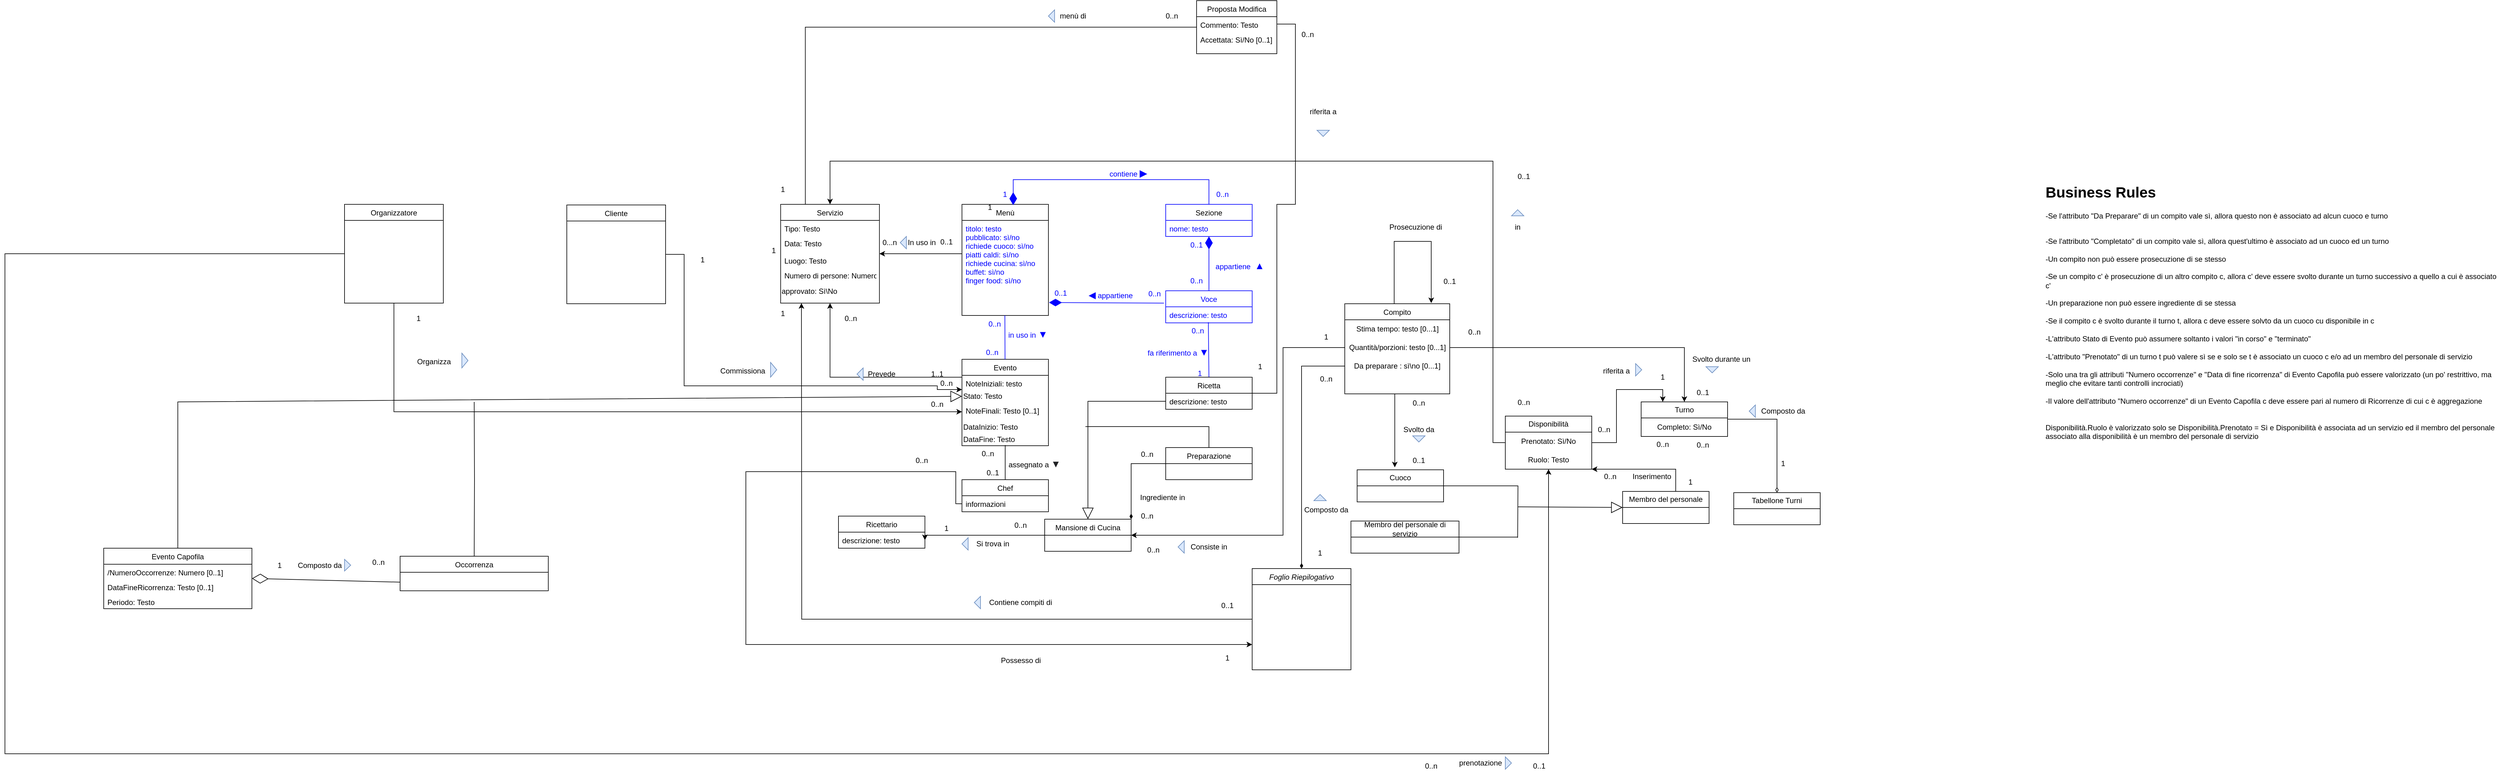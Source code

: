 <mxfile version="21.5.2" type="device">
  <diagram id="CNQqmsxfFxIgaWTBAwi9" name="Page-1">
    <mxGraphModel dx="2608" dy="1716" grid="1" gridSize="10" guides="1" tooltips="1" connect="1" arrows="1" fold="1" page="1" pageScale="1" pageWidth="827" pageHeight="1169" math="0" shadow="0">
      <root>
        <mxCell id="0" />
        <mxCell id="1" parent="0" />
        <mxCell id="Zatl_ybfSAwXHSOVHGpd-10" value="" style="endArrow=none;html=1;rounded=0;align=center;verticalAlign=top;endFill=0;labelBackgroundColor=none;entryX=0.5;entryY=0;entryDx=0;entryDy=0;exitX=0.493;exitY=0.962;exitDx=0;exitDy=0;exitPerimeter=0;fontColor=#0000FF;strokeColor=#0000FF;" parent="1" source="78LwuEahcBiL7WYBxUG0-4" target="78LwuEahcBiL7WYBxUG0-5" edge="1">
          <mxGeometry relative="1" as="geometry">
            <mxPoint x="340" y="290" as="sourcePoint" />
            <mxPoint x="540.0" y="290" as="targetPoint" />
          </mxGeometry>
        </mxCell>
        <mxCell id="Zatl_ybfSAwXHSOVHGpd-11" value="0..n" style="resizable=0;html=1;align=left;verticalAlign=top;labelBackgroundColor=none;fontColor=#0000FF;strokeColor=#0000FF;" parent="Zatl_ybfSAwXHSOVHGpd-10" connectable="0" vertex="1">
          <mxGeometry x="-1" relative="1" as="geometry">
            <mxPoint x="-29" as="offset" />
          </mxGeometry>
        </mxCell>
        <mxCell id="Zatl_ybfSAwXHSOVHGpd-12" value="fa riferimento a&amp;nbsp;&lt;span style=&quot;font-family: arial, sans-serif; font-size: 16px; text-align: left;&quot;&gt;▼&lt;/span&gt;" style="resizable=0;html=1;align=right;verticalAlign=bottom;labelBackgroundColor=none;fontColor=#0000FF;" parent="Zatl_ybfSAwXHSOVHGpd-10" connectable="0" vertex="1">
          <mxGeometry x="1" relative="1" as="geometry">
            <mxPoint y="-30" as="offset" />
          </mxGeometry>
        </mxCell>
        <mxCell id="Zatl_ybfSAwXHSOVHGpd-13" value="0..1" style="resizable=0;html=1;align=right;verticalAlign=top;labelBackgroundColor=none;" parent="Zatl_ybfSAwXHSOVHGpd-10" connectable="0" vertex="1">
          <mxGeometry x="1" relative="1" as="geometry" />
        </mxCell>
        <mxCell id="78LwuEahcBiL7WYBxUG0-1" value="Sezione" style="swimlane;fontStyle=0;childLayout=stackLayout;horizontal=1;startSize=26;horizontalStack=0;resizeParent=1;resizeParentMax=0;resizeLast=0;collapsible=1;marginBottom=0;labelBackgroundColor=none;fontColor=default;strokeColor=#0000FF;" parent="1" vertex="1">
          <mxGeometry x="470" y="80" width="140" height="52" as="geometry" />
        </mxCell>
        <mxCell id="78LwuEahcBiL7WYBxUG0-2" value="nome: testo" style="text;strokeColor=#0000FF;fillColor=none;align=left;verticalAlign=top;spacingLeft=4;spacingRight=4;overflow=hidden;rotatable=0;points=[[0,0.5],[1,0.5]];portConstraint=eastwest;labelBackgroundColor=none;fontColor=#0000FF;" parent="78LwuEahcBiL7WYBxUG0-1" vertex="1">
          <mxGeometry y="26" width="140" height="26" as="geometry" />
        </mxCell>
        <mxCell id="78LwuEahcBiL7WYBxUG0-3" value="Voce" style="swimlane;fontStyle=0;childLayout=stackLayout;horizontal=1;startSize=26;horizontalStack=0;resizeParent=1;resizeParentMax=0;resizeLast=0;collapsible=1;marginBottom=0;labelBackgroundColor=none;fontColor=#0000FF;strokeColor=#0000FF;" parent="1" vertex="1">
          <mxGeometry x="470" y="220" width="140" height="52" as="geometry" />
        </mxCell>
        <mxCell id="78LwuEahcBiL7WYBxUG0-4" value="descrizione: testo" style="text;strokeColor=#0000FF;fillColor=none;align=left;verticalAlign=top;spacingLeft=4;spacingRight=4;overflow=hidden;rotatable=0;points=[[0,0.5],[1,0.5]];portConstraint=eastwest;labelBackgroundColor=none;fontColor=#0000FF;" parent="78LwuEahcBiL7WYBxUG0-3" vertex="1">
          <mxGeometry y="26" width="140" height="26" as="geometry" />
        </mxCell>
        <mxCell id="78LwuEahcBiL7WYBxUG0-5" value="Ricetta" style="swimlane;fontStyle=0;childLayout=stackLayout;horizontal=1;startSize=26;horizontalStack=0;resizeParent=1;resizeParentMax=0;resizeLast=0;collapsible=1;marginBottom=0;labelBackgroundColor=none;" parent="1" vertex="1">
          <mxGeometry x="470" y="360" width="140" height="52" as="geometry" />
        </mxCell>
        <mxCell id="78LwuEahcBiL7WYBxUG0-6" value="descrizione: testo" style="text;strokeColor=none;fillColor=none;align=left;verticalAlign=top;spacingLeft=4;spacingRight=4;overflow=hidden;rotatable=0;points=[[0,0.5],[1,0.5]];portConstraint=eastwest;labelBackgroundColor=none;fontColor=#000000;" parent="78LwuEahcBiL7WYBxUG0-5" vertex="1">
          <mxGeometry y="26" width="140" height="26" as="geometry" />
        </mxCell>
        <mxCell id="78LwuEahcBiL7WYBxUG0-7" value="Ricettario" style="swimlane;fontStyle=0;childLayout=stackLayout;horizontal=1;startSize=26;horizontalStack=0;resizeParent=1;resizeParentMax=0;resizeLast=0;collapsible=1;marginBottom=0;labelBackgroundColor=none;" parent="1" vertex="1">
          <mxGeometry x="-60" y="585" width="140" height="52" as="geometry" />
        </mxCell>
        <mxCell id="78LwuEahcBiL7WYBxUG0-8" value="descrizione: testo" style="text;strokeColor=none;fillColor=none;align=left;verticalAlign=top;spacingLeft=4;spacingRight=4;overflow=hidden;rotatable=0;points=[[0,0.5],[1,0.5]];portConstraint=eastwest;labelBackgroundColor=none;fontColor=#000000;" parent="78LwuEahcBiL7WYBxUG0-7" vertex="1">
          <mxGeometry y="26" width="140" height="26" as="geometry" />
        </mxCell>
        <mxCell id="78LwuEahcBiL7WYBxUG0-9" value="Menù" style="swimlane;fontStyle=0;childLayout=stackLayout;horizontal=1;startSize=26;horizontalStack=0;resizeParent=1;resizeParentMax=0;resizeLast=0;collapsible=1;marginBottom=0;labelBackgroundColor=none;strokeColor=default;fillColor=default;fontColor=default;" parent="1" vertex="1">
          <mxGeometry x="140" y="80" width="140" height="180" as="geometry" />
        </mxCell>
        <mxCell id="78LwuEahcBiL7WYBxUG0-10" value="titolo: testo&#xa;pubblicato: sì/no&#xa;richiede cuoco: sì/no&#xa;piatti caldi: sì/no&#xa;richiede cucina: sì/no&#xa;buffet: sì/no&#xa;finger food: sì/no&#xa;" style="text;strokeColor=default;fillColor=none;align=left;verticalAlign=top;spacingLeft=4;spacingRight=4;overflow=hidden;rotatable=0;points=[[0,0.5],[1,0.5]];portConstraint=eastwest;labelBackgroundColor=none;fontColor=#0000FF;" parent="78LwuEahcBiL7WYBxUG0-9" vertex="1">
          <mxGeometry y="26" width="140" height="154" as="geometry" />
        </mxCell>
        <mxCell id="78LwuEahcBiL7WYBxUG0-11" value="Evento" style="swimlane;fontStyle=0;childLayout=stackLayout;horizontal=1;startSize=26;horizontalStack=0;resizeParent=1;resizeParentMax=0;resizeLast=0;collapsible=1;marginBottom=0;labelBackgroundColor=none;fillColor=#FFFFFF;strokeColor=default;" parent="1" vertex="1">
          <mxGeometry x="140" y="331" width="140" height="140" as="geometry" />
        </mxCell>
        <mxCell id="zDaDTRGFYudbighkzYUH-19" value="NoteIniziali: testo" style="text;strokeColor=none;fillColor=none;align=left;verticalAlign=top;spacingLeft=4;spacingRight=4;overflow=hidden;rotatable=0;points=[[0,0.5],[1,0.5]];portConstraint=eastwest;labelBackgroundColor=none;fontColor=#000000;" parent="78LwuEahcBiL7WYBxUG0-11" vertex="1">
          <mxGeometry y="26" width="140" height="24" as="geometry" />
        </mxCell>
        <mxCell id="xD5BY9tJC-6fg_E8GgrS-17" value="Stato: Testo" style="text;html=1;strokeColor=none;fillColor=none;align=left;verticalAlign=middle;whiteSpace=wrap;rounded=0;" parent="78LwuEahcBiL7WYBxUG0-11" vertex="1">
          <mxGeometry y="50" width="140" height="20" as="geometry" />
        </mxCell>
        <mxCell id="-Tsge1zEhWYLcT9jv_F0-25" value="NoteFinali: Testo [0..1]" style="text;strokeColor=none;fillColor=none;align=left;verticalAlign=top;spacingLeft=4;spacingRight=4;overflow=hidden;rotatable=0;points=[[0,0.5],[1,0.5]];portConstraint=eastwest;labelBackgroundColor=none;fontColor=#000000;" parent="78LwuEahcBiL7WYBxUG0-11" vertex="1">
          <mxGeometry y="70" width="140" height="30" as="geometry" />
        </mxCell>
        <mxCell id="RYqYyBbi1srDDAzu_ijg-1" value="DataInizio: Testo" style="text;html=1;strokeColor=none;fillColor=none;align=left;verticalAlign=middle;whiteSpace=wrap;rounded=0;" parent="78LwuEahcBiL7WYBxUG0-11" vertex="1">
          <mxGeometry y="100" width="140" height="20" as="geometry" />
        </mxCell>
        <mxCell id="RYqYyBbi1srDDAzu_ijg-2" value="DataFine: Testo" style="text;html=1;strokeColor=none;fillColor=none;align=left;verticalAlign=middle;whiteSpace=wrap;rounded=0;" parent="78LwuEahcBiL7WYBxUG0-11" vertex="1">
          <mxGeometry y="120" width="140" height="20" as="geometry" />
        </mxCell>
        <mxCell id="78LwuEahcBiL7WYBxUG0-13" value="Chef" style="swimlane;fontStyle=0;childLayout=stackLayout;horizontal=1;startSize=26;horizontalStack=0;resizeParent=1;resizeParentMax=0;resizeLast=0;collapsible=1;marginBottom=0;labelBackgroundColor=none;fillColor=#FFFFFF;strokeColor=default;" parent="1" vertex="1">
          <mxGeometry x="140" y="526" width="140" height="52" as="geometry" />
        </mxCell>
        <mxCell id="78LwuEahcBiL7WYBxUG0-14" value="informazioni" style="text;strokeColor=none;fillColor=none;align=left;verticalAlign=top;spacingLeft=4;spacingRight=4;overflow=hidden;rotatable=0;points=[[0,0.5],[1,0.5]];portConstraint=eastwest;labelBackgroundColor=none;fontColor=#000000;" parent="78LwuEahcBiL7WYBxUG0-13" vertex="1">
          <mxGeometry y="26" width="140" height="26" as="geometry" />
        </mxCell>
        <mxCell id="78LwuEahcBiL7WYBxUG0-15" value="" style="endArrow=diamondThin;html=1;rounded=0;align=center;verticalAlign=top;endFill=1;labelBackgroundColor=none;endSize=18;fontColor=#0000FF;strokeColor=#0000FF;" parent="1" target="78LwuEahcBiL7WYBxUG0-2" edge="1">
          <mxGeometry relative="1" as="geometry">
            <mxPoint x="540" y="220" as="sourcePoint" />
            <mxPoint x="514" y="430" as="targetPoint" />
          </mxGeometry>
        </mxCell>
        <mxCell id="78LwuEahcBiL7WYBxUG0-16" value="1" style="resizable=0;html=1;align=left;verticalAlign=top;labelBackgroundColor=none;fontColor=#0000FF;" parent="78LwuEahcBiL7WYBxUG0-15" connectable="0" vertex="1">
          <mxGeometry x="-1" relative="1" as="geometry">
            <mxPoint x="-20" y="120" as="offset" />
          </mxGeometry>
        </mxCell>
        <mxCell id="78LwuEahcBiL7WYBxUG0-17" value="appartiene&amp;nbsp;&amp;nbsp;&lt;span style=&quot;font-family: arial, sans-serif; font-size: 16px; text-align: left;&quot;&gt;▲&lt;/span&gt;" style="resizable=0;html=1;align=right;verticalAlign=bottom;labelBackgroundColor=none;fontColor=#0000FF;strokeColor=#0000FF;" parent="78LwuEahcBiL7WYBxUG0-15" connectable="0" vertex="1">
          <mxGeometry x="1" relative="1" as="geometry">
            <mxPoint x="90" y="58" as="offset" />
          </mxGeometry>
        </mxCell>
        <mxCell id="78LwuEahcBiL7WYBxUG0-18" value="0..1" style="resizable=0;html=1;align=right;verticalAlign=top;labelBackgroundColor=none;fontColor=#0000FF;strokeColor=#0000FF;" parent="78LwuEahcBiL7WYBxUG0-15" connectable="0" vertex="1">
          <mxGeometry x="1" relative="1" as="geometry">
            <mxPoint x="-10" as="offset" />
          </mxGeometry>
        </mxCell>
        <mxCell id="78LwuEahcBiL7WYBxUG0-19" value="0..n" style="resizable=0;html=1;align=right;verticalAlign=top;labelBackgroundColor=none;fontColor=#0000FF;strokeColor=#0000FF;" parent="1" connectable="0" vertex="1">
          <mxGeometry x="530" y="190" as="geometry" />
        </mxCell>
        <mxCell id="78LwuEahcBiL7WYBxUG0-33" value="" style="endArrow=diamondThin;html=1;rounded=0;align=center;verticalAlign=top;endFill=1;labelBackgroundColor=none;endSize=18;exitX=0.5;exitY=0;exitDx=0;exitDy=0;entryX=0.593;entryY=0.007;entryDx=0;entryDy=0;entryPerimeter=0;fontColor=#0000FF;strokeColor=#0000FF;" parent="1" source="78LwuEahcBiL7WYBxUG0-1" target="78LwuEahcBiL7WYBxUG0-9" edge="1">
          <mxGeometry relative="1" as="geometry">
            <mxPoint x="360" y="132" as="sourcePoint" />
            <mxPoint x="360" y="44" as="targetPoint" />
            <Array as="points">
              <mxPoint x="540" y="40" />
              <mxPoint x="223" y="40" />
            </Array>
          </mxGeometry>
        </mxCell>
        <mxCell id="78LwuEahcBiL7WYBxUG0-34" value="0..n" style="resizable=0;html=1;align=left;verticalAlign=top;labelBackgroundColor=none;fontColor=#0000FF;strokeColor=#0000FF;" parent="78LwuEahcBiL7WYBxUG0-33" connectable="0" vertex="1">
          <mxGeometry x="-1" relative="1" as="geometry">
            <mxPoint x="10" y="-30" as="offset" />
          </mxGeometry>
        </mxCell>
        <mxCell id="78LwuEahcBiL7WYBxUG0-35" value="contiene&amp;nbsp;&lt;span style=&quot;font-family: arial, sans-serif; font-size: 16px; text-align: left;&quot;&gt;▶&lt;/span&gt;" style="resizable=0;html=1;align=right;verticalAlign=bottom;labelBackgroundColor=none;fontColor=#0000FF;strokeColor=#0000FF;" parent="78LwuEahcBiL7WYBxUG0-33" connectable="0" vertex="1">
          <mxGeometry x="1" relative="1" as="geometry">
            <mxPoint x="217" y="-41" as="offset" />
          </mxGeometry>
        </mxCell>
        <mxCell id="78LwuEahcBiL7WYBxUG0-36" value="1" style="resizable=0;html=1;align=right;verticalAlign=top;labelBackgroundColor=none;fontColor=#0000FF;strokeColor=#0000FF;" parent="78LwuEahcBiL7WYBxUG0-33" connectable="0" vertex="1">
          <mxGeometry x="1" relative="1" as="geometry">
            <mxPoint x="-10" y="-31" as="offset" />
          </mxGeometry>
        </mxCell>
        <mxCell id="78LwuEahcBiL7WYBxUG0-37" value="" style="endArrow=diamondThin;html=1;rounded=0;align=center;verticalAlign=top;endFill=1;labelBackgroundColor=none;endSize=18;exitX=-0.021;exitY=0.385;exitDx=0;exitDy=0;exitPerimeter=0;entryX=1.007;entryY=0.864;entryDx=0;entryDy=0;entryPerimeter=0;fontColor=#0000FF;strokeColor=#0000FF;" parent="1" source="78LwuEahcBiL7WYBxUG0-3" target="78LwuEahcBiL7WYBxUG0-10" edge="1">
          <mxGeometry relative="1" as="geometry">
            <mxPoint x="350" y="220" as="sourcePoint" />
            <mxPoint x="350" y="132" as="targetPoint" />
          </mxGeometry>
        </mxCell>
        <mxCell id="78LwuEahcBiL7WYBxUG0-38" value="0..n" style="resizable=0;html=1;align=left;verticalAlign=top;labelBackgroundColor=none;fontColor=#0000FF;strokeColor=#0000FF;" parent="78LwuEahcBiL7WYBxUG0-37" connectable="0" vertex="1">
          <mxGeometry x="-1" relative="1" as="geometry">
            <mxPoint x="-27" y="-29" as="offset" />
          </mxGeometry>
        </mxCell>
        <mxCell id="78LwuEahcBiL7WYBxUG0-39" value="&lt;font style=&quot;font-size: 15px&quot;&gt;◀︎&lt;/font&gt;&amp;nbsp;appartiene&amp;nbsp;" style="resizable=0;html=1;align=right;verticalAlign=bottom;labelBackgroundColor=none;fontColor=#0000FF;strokeColor=#0000FF;" parent="78LwuEahcBiL7WYBxUG0-37" connectable="0" vertex="1">
          <mxGeometry x="1" relative="1" as="geometry">
            <mxPoint x="139" y="-2" as="offset" />
          </mxGeometry>
        </mxCell>
        <mxCell id="78LwuEahcBiL7WYBxUG0-40" value="0..1" style="resizable=0;html=1;align=right;verticalAlign=top;labelBackgroundColor=none;fontColor=#0000FF;strokeColor=#0000FF;" parent="78LwuEahcBiL7WYBxUG0-37" connectable="0" vertex="1">
          <mxGeometry x="1" relative="1" as="geometry">
            <mxPoint x="29" y="-29" as="offset" />
          </mxGeometry>
        </mxCell>
        <mxCell id="78LwuEahcBiL7WYBxUG0-41" value="" style="endArrow=none;html=1;rounded=0;align=center;verticalAlign=top;endFill=0;labelBackgroundColor=none;exitX=0.493;exitY=0.962;exitDx=0;exitDy=0;exitPerimeter=0;fontColor=#0000FF;strokeColor=#0000FF;" parent="1" target="78LwuEahcBiL7WYBxUG0-11" edge="1">
          <mxGeometry relative="1" as="geometry">
            <mxPoint x="209.5" y="260.002" as="sourcePoint" />
            <mxPoint x="210" y="330" as="targetPoint" />
          </mxGeometry>
        </mxCell>
        <mxCell id="78LwuEahcBiL7WYBxUG0-42" value="0..n" style="resizable=0;html=1;align=left;verticalAlign=top;labelBackgroundColor=none;fontColor=#0000FF;strokeColor=#0000FF;" parent="78LwuEahcBiL7WYBxUG0-41" connectable="0" vertex="1">
          <mxGeometry x="-1" relative="1" as="geometry">
            <mxPoint x="-29" as="offset" />
          </mxGeometry>
        </mxCell>
        <mxCell id="78LwuEahcBiL7WYBxUG0-43" value="in uso in&amp;nbsp;&lt;span style=&quot;font-family: arial, sans-serif; font-size: 16px; text-align: left;&quot;&gt;▼&lt;/span&gt;" style="resizable=0;html=1;align=right;verticalAlign=bottom;labelBackgroundColor=none;fontColor=#0000FF;strokeColor=#0000FF;" parent="78LwuEahcBiL7WYBxUG0-41" connectable="0" vertex="1">
          <mxGeometry x="1" relative="1" as="geometry">
            <mxPoint x="70" y="-30" as="offset" />
          </mxGeometry>
        </mxCell>
        <mxCell id="78LwuEahcBiL7WYBxUG0-44" value="0..n" style="resizable=0;html=1;align=right;verticalAlign=top;labelBackgroundColor=none;fontColor=#0000FF;strokeColor=#0000FF;" parent="78LwuEahcBiL7WYBxUG0-41" connectable="0" vertex="1">
          <mxGeometry x="1" relative="1" as="geometry">
            <mxPoint x="-10" y="-25" as="offset" />
          </mxGeometry>
        </mxCell>
        <mxCell id="78LwuEahcBiL7WYBxUG0-45" value="" style="endArrow=none;html=1;rounded=0;align=center;verticalAlign=top;endFill=0;labelBackgroundColor=none;entryX=0.5;entryY=0;entryDx=0;entryDy=0;" parent="1" target="78LwuEahcBiL7WYBxUG0-13" edge="1">
          <mxGeometry relative="1" as="geometry">
            <mxPoint x="210" y="470" as="sourcePoint" />
            <mxPoint x="210" y="440" as="targetPoint" />
          </mxGeometry>
        </mxCell>
        <mxCell id="78LwuEahcBiL7WYBxUG0-46" value="0..n" style="resizable=0;html=1;align=left;verticalAlign=top;labelBackgroundColor=none;" parent="78LwuEahcBiL7WYBxUG0-45" connectable="0" vertex="1">
          <mxGeometry x="-1" relative="1" as="geometry">
            <mxPoint x="-40" as="offset" />
          </mxGeometry>
        </mxCell>
        <mxCell id="78LwuEahcBiL7WYBxUG0-47" value="assegnato a&amp;nbsp;&lt;span style=&quot;color: rgb(32 , 33 , 36) ; font-family: &amp;#34;arial&amp;#34; , sans-serif ; font-size: 16px ; text-align: left&quot;&gt;▼&lt;/span&gt;" style="resizable=0;html=1;align=right;verticalAlign=bottom;labelBackgroundColor=none;" parent="78LwuEahcBiL7WYBxUG0-45" connectable="0" vertex="1">
          <mxGeometry x="1" relative="1" as="geometry">
            <mxPoint x="90" y="-15" as="offset" />
          </mxGeometry>
        </mxCell>
        <mxCell id="78LwuEahcBiL7WYBxUG0-48" value="0..1" style="resizable=0;html=1;align=right;verticalAlign=top;labelBackgroundColor=none;" parent="78LwuEahcBiL7WYBxUG0-45" connectable="0" vertex="1">
          <mxGeometry x="1" relative="1" as="geometry">
            <mxPoint x="-10" y="-25" as="offset" />
          </mxGeometry>
        </mxCell>
        <mxCell id="anGM7aMK89ea6Gd5aUln-1" value="Servizio" style="swimlane;fontStyle=0;align=center;verticalAlign=top;childLayout=stackLayout;horizontal=1;startSize=26;horizontalStack=0;resizeParent=1;resizeLast=0;collapsible=1;marginBottom=0;rounded=0;shadow=0;strokeWidth=1;fillColor=default;strokeColor=default;" parent="1" vertex="1">
          <mxGeometry x="-153.67" y="80" width="160" height="160" as="geometry">
            <mxRectangle x="550" y="140" width="160" height="26" as="alternateBounds" />
          </mxGeometry>
        </mxCell>
        <mxCell id="xD5BY9tJC-6fg_E8GgrS-18" value="Tipo: Testo" style="text;strokeColor=none;fillColor=none;align=left;verticalAlign=top;spacingLeft=4;spacingRight=4;overflow=hidden;rotatable=0;points=[[0,0.5],[1,0.5]];portConstraint=eastwest;labelBackgroundColor=none;fontColor=#000000;" parent="anGM7aMK89ea6Gd5aUln-1" vertex="1">
          <mxGeometry y="26" width="160" height="24" as="geometry" />
        </mxCell>
        <mxCell id="zDaDTRGFYudbighkzYUH-18" value="Data: Testo " style="text;strokeColor=none;fillColor=none;align=left;verticalAlign=top;spacingLeft=4;spacingRight=4;overflow=hidden;rotatable=0;points=[[0,0.5],[1,0.5]];portConstraint=eastwest;labelBackgroundColor=none;fontColor=#000000;" parent="anGM7aMK89ea6Gd5aUln-1" vertex="1">
          <mxGeometry y="50" width="160" height="28" as="geometry" />
        </mxCell>
        <mxCell id="zDaDTRGFYudbighkzYUH-20" value="Luogo: Testo" style="text;strokeColor=none;fillColor=none;align=left;verticalAlign=top;spacingLeft=4;spacingRight=4;overflow=hidden;rotatable=0;points=[[0,0.5],[1,0.5]];portConstraint=eastwest;labelBackgroundColor=none;fontColor=#000000;" parent="anGM7aMK89ea6Gd5aUln-1" vertex="1">
          <mxGeometry y="78" width="160" height="24" as="geometry" />
        </mxCell>
        <mxCell id="zDaDTRGFYudbighkzYUH-21" value="Numero di persone: Numero" style="text;strokeColor=none;fillColor=none;align=left;verticalAlign=top;spacingLeft=4;spacingRight=4;overflow=hidden;rotatable=0;points=[[0,0.5],[1,0.5]];portConstraint=eastwest;labelBackgroundColor=none;fontColor=#000000;" parent="anGM7aMK89ea6Gd5aUln-1" vertex="1">
          <mxGeometry y="102" width="160" height="24" as="geometry" />
        </mxCell>
        <mxCell id="VZPHV5qA_Ss-NTKiFyPM-1" value="approvato: Sì\No" style="text;html=1;align=left;verticalAlign=middle;resizable=0;points=[];autosize=1;strokeColor=none;fillColor=none;" parent="anGM7aMK89ea6Gd5aUln-1" vertex="1">
          <mxGeometry y="126" width="160" height="30" as="geometry" />
        </mxCell>
        <mxCell id="anGM7aMK89ea6Gd5aUln-2" value="1" style="resizable=0;align=right;verticalAlign=bottom;labelBackgroundColor=none;fontSize=12;" parent="1" connectable="0" vertex="1">
          <mxGeometry x="-160.003" y="163.667" as="geometry" />
        </mxCell>
        <mxCell id="anGM7aMK89ea6Gd5aUln-3" style="edgeStyle=orthogonalEdgeStyle;rounded=0;orthogonalLoop=1;jettySize=auto;html=1;entryX=1;entryY=0.5;entryDx=0;entryDy=0;" parent="1" source="78LwuEahcBiL7WYBxUG0-10" target="anGM7aMK89ea6Gd5aUln-1" edge="1">
          <mxGeometry relative="1" as="geometry">
            <Array as="points">
              <mxPoint x="100" y="160" />
              <mxPoint x="100" y="160" />
            </Array>
          </mxGeometry>
        </mxCell>
        <mxCell id="anGM7aMK89ea6Gd5aUln-4" value="In uso in" style="text;html=1;strokeColor=none;fillColor=none;align=center;verticalAlign=middle;whiteSpace=wrap;rounded=0;" parent="1" vertex="1">
          <mxGeometry x="50" y="132" width="50" height="20" as="geometry" />
        </mxCell>
        <mxCell id="anGM7aMK89ea6Gd5aUln-5" value="" style="triangle;whiteSpace=wrap;html=1;rotation=-180;fillColor=#dae8fc;strokeColor=#6c8ebf;" parent="1" vertex="1">
          <mxGeometry x="40" y="132" width="10" height="20" as="geometry" />
        </mxCell>
        <mxCell id="anGM7aMK89ea6Gd5aUln-6" value="0...n" style="text;html=1;strokeColor=none;fillColor=none;align=center;verticalAlign=middle;whiteSpace=wrap;rounded=0;" parent="1" vertex="1">
          <mxGeometry x="6.33" y="137.5" width="33.67" height="9" as="geometry" />
        </mxCell>
        <mxCell id="anGM7aMK89ea6Gd5aUln-7" value="0..1" style="text;html=1;strokeColor=none;fillColor=none;align=center;verticalAlign=middle;whiteSpace=wrap;rounded=0;" parent="1" vertex="1">
          <mxGeometry x="90" y="132" width="50" height="18" as="geometry" />
        </mxCell>
        <mxCell id="anGM7aMK89ea6Gd5aUln-9" style="edgeStyle=orthogonalEdgeStyle;rounded=0;orthogonalLoop=1;jettySize=auto;html=1;entryX=0.5;entryY=1;entryDx=0;entryDy=0;" parent="1" target="anGM7aMK89ea6Gd5aUln-1" edge="1">
          <mxGeometry relative="1" as="geometry">
            <mxPoint x="140" y="374.067" as="sourcePoint" />
            <Array as="points">
              <mxPoint x="140" y="360" />
              <mxPoint x="-74" y="360" />
            </Array>
          </mxGeometry>
        </mxCell>
        <mxCell id="anGM7aMK89ea6Gd5aUln-10" value="Prevede" style="text;html=1;strokeColor=none;fillColor=none;align=center;verticalAlign=middle;whiteSpace=wrap;rounded=0;" parent="1" vertex="1">
          <mxGeometry x="-20" y="340" width="60" height="30" as="geometry" />
        </mxCell>
        <mxCell id="anGM7aMK89ea6Gd5aUln-11" value="0..n" style="text;html=1;strokeColor=none;fillColor=none;align=center;verticalAlign=middle;whiteSpace=wrap;rounded=0;" parent="1" vertex="1">
          <mxGeometry x="-70" y="250" width="60" height="30" as="geometry" />
        </mxCell>
        <mxCell id="anGM7aMK89ea6Gd5aUln-12" value="1..1" style="text;html=1;strokeColor=none;fillColor=none;align=center;verticalAlign=middle;whiteSpace=wrap;rounded=0;" parent="1" vertex="1">
          <mxGeometry x="70" y="340" width="60" height="30" as="geometry" />
        </mxCell>
        <mxCell id="anGM7aMK89ea6Gd5aUln-14" value="" style="triangle;whiteSpace=wrap;html=1;rotation=-180;fillColor=#dae8fc;strokeColor=#6c8ebf;" parent="1" vertex="1">
          <mxGeometry x="-30" y="345" width="10" height="20" as="geometry" />
        </mxCell>
        <mxCell id="anGM7aMK89ea6Gd5aUln-20" style="edgeStyle=orthogonalEdgeStyle;rounded=0;orthogonalLoop=1;jettySize=auto;html=1;entryX=0.433;entryY=-0.077;entryDx=0;entryDy=0;entryPerimeter=0;" parent="1" source="anGM7aMK89ea6Gd5aUln-15" target="anGM7aMK89ea6Gd5aUln-19" edge="1">
          <mxGeometry relative="1" as="geometry">
            <Array as="points">
              <mxPoint x="841" y="314" />
              <mxPoint x="841" y="506" />
            </Array>
            <mxPoint x="820" y="480" as="targetPoint" />
          </mxGeometry>
        </mxCell>
        <mxCell id="anGM7aMK89ea6Gd5aUln-15" value="Compito" style="swimlane;fontStyle=0;align=center;verticalAlign=top;childLayout=stackLayout;horizontal=1;startSize=26;horizontalStack=0;resizeParent=1;resizeLast=0;collapsible=1;marginBottom=0;rounded=0;shadow=0;strokeWidth=1;fillColor=default;strokeColor=default;" parent="1" vertex="1">
          <mxGeometry x="760" y="241" width="170" height="146" as="geometry">
            <mxRectangle x="340" y="380" width="170" height="26" as="alternateBounds" />
          </mxGeometry>
        </mxCell>
        <mxCell id="anGM7aMK89ea6Gd5aUln-16" value="Stima tempo: testo [0...1]" style="text;html=1;align=center;verticalAlign=middle;resizable=0;points=[];autosize=1;strokeColor=none;fillColor=none;" parent="anGM7aMK89ea6Gd5aUln-15" vertex="1">
          <mxGeometry y="26" width="170" height="30" as="geometry" />
        </mxCell>
        <mxCell id="anGM7aMK89ea6Gd5aUln-17" value="Quantità/porzioni: testo [0...1]" style="text;html=1;align=center;verticalAlign=middle;resizable=0;points=[];autosize=1;strokeColor=none;fillColor=none;" parent="anGM7aMK89ea6Gd5aUln-15" vertex="1">
          <mxGeometry y="56" width="170" height="30" as="geometry" />
        </mxCell>
        <mxCell id="anGM7aMK89ea6Gd5aUln-39" value="Da preparare : sì\no [0...1]" style="text;html=1;strokeColor=none;fillColor=none;align=center;verticalAlign=middle;whiteSpace=wrap;rounded=0;" parent="anGM7aMK89ea6Gd5aUln-15" vertex="1">
          <mxGeometry y="86" width="170" height="30" as="geometry" />
        </mxCell>
        <mxCell id="anGM7aMK89ea6Gd5aUln-43" style="edgeStyle=orthogonalEdgeStyle;rounded=0;orthogonalLoop=1;jettySize=auto;html=1;" parent="anGM7aMK89ea6Gd5aUln-15" source="anGM7aMK89ea6Gd5aUln-15" edge="1">
          <mxGeometry relative="1" as="geometry">
            <mxPoint x="140" y="-1" as="targetPoint" />
            <Array as="points">
              <mxPoint x="80" y="-101" />
              <mxPoint x="140" y="-101" />
            </Array>
          </mxGeometry>
        </mxCell>
        <mxCell id="xD5BY9tJC-6fg_E8GgrS-11" style="edgeStyle=orthogonalEdgeStyle;rounded=0;orthogonalLoop=1;jettySize=auto;html=1;endArrow=none;endFill=0;" parent="1" source="anGM7aMK89ea6Gd5aUln-19" edge="1">
          <mxGeometry relative="1" as="geometry">
            <mxPoint x="1040" y="620" as="targetPoint" />
          </mxGeometry>
        </mxCell>
        <mxCell id="anGM7aMK89ea6Gd5aUln-19" value="Cuoco" style="swimlane;fontStyle=0;childLayout=stackLayout;horizontal=1;startSize=26;fillColor=default;horizontalStack=0;resizeParent=1;resizeParentMax=0;resizeLast=0;collapsible=1;marginBottom=0;whiteSpace=wrap;html=1;strokeColor=default;" parent="1" vertex="1">
          <mxGeometry x="780" y="510" width="140" height="52" as="geometry" />
        </mxCell>
        <mxCell id="anGM7aMK89ea6Gd5aUln-21" value="Svolto da" style="text;html=1;strokeColor=none;fillColor=none;align=center;verticalAlign=middle;whiteSpace=wrap;rounded=0;" parent="1" vertex="1">
          <mxGeometry x="850" y="430" width="60" height="30" as="geometry" />
        </mxCell>
        <mxCell id="anGM7aMK89ea6Gd5aUln-22" value="0..1" style="text;html=1;strokeColor=none;fillColor=none;align=center;verticalAlign=middle;whiteSpace=wrap;rounded=0;" parent="1" vertex="1">
          <mxGeometry x="850" y="480" width="60" height="30" as="geometry" />
        </mxCell>
        <mxCell id="anGM7aMK89ea6Gd5aUln-23" value="0..n" style="text;html=1;strokeColor=none;fillColor=none;align=center;verticalAlign=middle;whiteSpace=wrap;rounded=0;" parent="1" vertex="1">
          <mxGeometry x="850" y="387" width="60" height="30" as="geometry" />
        </mxCell>
        <mxCell id="anGM7aMK89ea6Gd5aUln-63" style="edgeStyle=orthogonalEdgeStyle;rounded=0;orthogonalLoop=1;jettySize=auto;html=1;entryX=0.5;entryY=0;entryDx=0;entryDy=0;endArrow=diamondThin;endFill=0;" parent="1" source="anGM7aMK89ea6Gd5aUln-24" target="anGM7aMK89ea6Gd5aUln-62" edge="1">
          <mxGeometry relative="1" as="geometry" />
        </mxCell>
        <mxCell id="anGM7aMK89ea6Gd5aUln-24" value="Turno" style="swimlane;fontStyle=0;childLayout=stackLayout;horizontal=1;startSize=26;fillColor=default;horizontalStack=0;resizeParent=1;resizeParentMax=0;resizeLast=0;collapsible=1;marginBottom=0;whiteSpace=wrap;html=1;strokeColor=default;" parent="1" vertex="1">
          <mxGeometry x="1240" y="400" width="140" height="56" as="geometry" />
        </mxCell>
        <mxCell id="f9zp66g2ktGecqV36SBP-1" value="Completo: Sì/No" style="text;html=1;strokeColor=none;fillColor=none;align=center;verticalAlign=middle;whiteSpace=wrap;rounded=0;" parent="anGM7aMK89ea6Gd5aUln-24" vertex="1">
          <mxGeometry y="26" width="140" height="30" as="geometry" />
        </mxCell>
        <mxCell id="anGM7aMK89ea6Gd5aUln-26" style="edgeStyle=orthogonalEdgeStyle;rounded=0;orthogonalLoop=1;jettySize=auto;html=1;entryX=0.5;entryY=0;entryDx=0;entryDy=0;" parent="1" source="anGM7aMK89ea6Gd5aUln-17" target="anGM7aMK89ea6Gd5aUln-24" edge="1">
          <mxGeometry relative="1" as="geometry" />
        </mxCell>
        <mxCell id="anGM7aMK89ea6Gd5aUln-27" value="Svolto durante un" style="text;html=1;strokeColor=none;fillColor=none;align=center;verticalAlign=middle;whiteSpace=wrap;rounded=0;" parent="1" vertex="1">
          <mxGeometry x="1320" y="316" width="100" height="30" as="geometry" />
        </mxCell>
        <mxCell id="anGM7aMK89ea6Gd5aUln-28" value="" style="triangle;whiteSpace=wrap;html=1;rotation=90;fillColor=#dae8fc;strokeColor=#6c8ebf;" parent="1" vertex="1">
          <mxGeometry x="1350" y="338" width="10" height="20" as="geometry" />
        </mxCell>
        <mxCell id="anGM7aMK89ea6Gd5aUln-31" value="0..1" style="text;html=1;strokeColor=none;fillColor=none;align=center;verticalAlign=middle;whiteSpace=wrap;rounded=0;" parent="1" vertex="1">
          <mxGeometry x="1315" y="370" width="50" height="30" as="geometry" />
        </mxCell>
        <mxCell id="anGM7aMK89ea6Gd5aUln-33" value="0..n" style="text;html=1;strokeColor=none;fillColor=none;align=center;verticalAlign=middle;whiteSpace=wrap;rounded=0;" parent="1" vertex="1">
          <mxGeometry x="940" y="272" width="60" height="30" as="geometry" />
        </mxCell>
        <mxCell id="anGM7aMK89ea6Gd5aUln-36" value="0..n" style="text;html=1;strokeColor=none;fillColor=none;align=center;verticalAlign=middle;whiteSpace=wrap;rounded=0;" parent="1" vertex="1">
          <mxGeometry x="1250" y="459" width="50" height="20" as="geometry" />
        </mxCell>
        <mxCell id="anGM7aMK89ea6Gd5aUln-37" value="1" style="text;html=1;strokeColor=none;fillColor=none;align=center;verticalAlign=middle;whiteSpace=wrap;rounded=0;" parent="1" vertex="1">
          <mxGeometry x="1300" y="520" width="40" height="20" as="geometry" />
        </mxCell>
        <mxCell id="anGM7aMK89ea6Gd5aUln-38" value="" style="triangle;whiteSpace=wrap;html=1;rotation=90;fillColor=#dae8fc;strokeColor=#6c8ebf;" parent="1" vertex="1">
          <mxGeometry x="875" y="450" width="10" height="20" as="geometry" />
        </mxCell>
        <mxCell id="anGM7aMK89ea6Gd5aUln-42" value="&lt;h1&gt;Business Rules&lt;br&gt;&lt;/h1&gt;&lt;p&gt;-Se l&#39;attributo &quot;Da Preparare&quot; di un compito vale sì, allora questo non è associato ad alcun cuoco e turno&lt;br&gt;&lt;/p&gt;&lt;div&gt;&lt;br&gt;&lt;/div&gt;&lt;div&gt;-Se l&#39;attributo &quot;Completato&quot; di un compito vale sì, allora quest&#39;ultimo è associato ad un cuoco ed un turno&lt;/div&gt;&lt;div&gt;&lt;br&gt;&lt;/div&gt;&lt;div&gt;-Un compito non può essere prosecuzione di se stesso&lt;br&gt;&lt;/div&gt;&lt;div&gt;&lt;br&gt;&lt;/div&gt;&lt;div&gt;-Se un compito c&#39; è prosecuzione di un altro compito c, allora c&#39; deve essere svolto durante un turno successivo a quello a cui è associato c&#39;&lt;/div&gt;&lt;div&gt;&lt;br&gt;&lt;/div&gt;&lt;div&gt;-Un preparazione non può essere ingrediente di se stessa&lt;/div&gt;&lt;div&gt;&lt;br&gt;&lt;/div&gt;&lt;div&gt;-Se il compito c è svolto durante il turno t, allora c deve essere solvto da un cuoco cu disponibile in c&lt;br&gt;&lt;/div&gt;&lt;div&gt;&lt;br&gt;&lt;/div&gt;&lt;div&gt;-L&#39;attributo Stato di Evento può assumere soltanto i valori &quot;in corso&quot; e &quot;terminato&quot;&lt;/div&gt;&lt;div&gt;&lt;br&gt;&lt;/div&gt;&lt;div&gt;-L&#39;attributo &quot;Prenotato&quot; di un turno t può valere sì se e solo se t è associato un cuoco c e/o ad un membro del personale di servizio&lt;br&gt;&lt;/div&gt;&lt;div&gt;&lt;br&gt;&lt;/div&gt;&lt;div&gt;-Solo una tra gli attributi &quot;Numero occorrenze&quot; e &quot;Data di fine ricorrenza&quot; di Evento Capofila può essere valorizzato (un po&#39; restrittivo, ma meglio che evitare tanti controlli incrociati)&lt;br&gt;&lt;/div&gt;&lt;div&gt;&lt;br&gt;&lt;/div&gt;&lt;div&gt;-Il valore dell&#39;attributo &quot;Numero occorrenze&quot; di un Evento Capofila c deve essere pari al numero di Ricorrenze di cui c è aggregazione&lt;br&gt;&lt;/div&gt;&lt;div&gt;&lt;br&gt;&lt;/div&gt;&lt;div&gt;&lt;br&gt;&lt;/div&gt;Disponibilità.Ruolo è valorizzato solo se Disponibilità.Prenotato = Sì e Disponibilità è associata ad un servizio ed il membro del personale associato alla disponibilità è un membro del personale di servizio" style="text;html=1;strokeColor=none;fillColor=none;spacing=5;spacingTop=-20;whiteSpace=wrap;overflow=hidden;rounded=0;" parent="1" vertex="1">
          <mxGeometry x="1890" y="40.5" width="740" height="629.5" as="geometry" />
        </mxCell>
        <mxCell id="anGM7aMK89ea6Gd5aUln-44" value="Prosecuzione di" style="text;html=1;strokeColor=none;fillColor=none;align=center;verticalAlign=middle;whiteSpace=wrap;rounded=0;" parent="1" vertex="1">
          <mxGeometry x="830" y="102" width="90" height="30" as="geometry" />
        </mxCell>
        <mxCell id="anGM7aMK89ea6Gd5aUln-46" value="0..1" style="text;html=1;strokeColor=none;fillColor=none;align=center;verticalAlign=middle;whiteSpace=wrap;rounded=0;" parent="1" vertex="1">
          <mxGeometry x="900" y="190" width="60" height="30" as="geometry" />
        </mxCell>
        <mxCell id="anGM7aMK89ea6Gd5aUln-57" style="edgeStyle=orthogonalEdgeStyle;rounded=0;orthogonalLoop=1;jettySize=auto;html=1;" parent="1" source="anGM7aMK89ea6Gd5aUln-47" edge="1">
          <mxGeometry relative="1" as="geometry">
            <mxPoint x="-120" y="240" as="targetPoint" />
          </mxGeometry>
        </mxCell>
        <mxCell id="anGM7aMK89ea6Gd5aUln-47" value="Foglio Riepilogativo" style="swimlane;fontStyle=2;align=center;verticalAlign=top;childLayout=stackLayout;horizontal=1;startSize=26;horizontalStack=0;resizeParent=1;resizeLast=0;collapsible=1;marginBottom=0;rounded=0;shadow=0;strokeWidth=1;fillColor=default;strokeColor=default;" parent="1" vertex="1">
          <mxGeometry x="610" y="670" width="160" height="164" as="geometry">
            <mxRectangle x="230" y="140" width="160" height="26" as="alternateBounds" />
          </mxGeometry>
        </mxCell>
        <mxCell id="anGM7aMK89ea6Gd5aUln-48" value="1" style="resizable=0;align=left;verticalAlign=bottom;labelBackgroundColor=none;fontSize=12;" parent="1" connectable="0" vertex="1">
          <mxGeometry x="180" y="93.667" as="geometry" />
        </mxCell>
        <mxCell id="anGM7aMK89ea6Gd5aUln-49" style="edgeStyle=orthogonalEdgeStyle;rounded=0;orthogonalLoop=1;jettySize=auto;html=1;entryX=0.5;entryY=0;entryDx=0;entryDy=0;startArrow=none;startFill=0;endArrow=diamondThin;endFill=1;" parent="1" target="anGM7aMK89ea6Gd5aUln-47" edge="1">
          <mxGeometry relative="1" as="geometry">
            <mxPoint x="690" y="650" as="targetPoint" />
            <mxPoint x="760" y="342" as="sourcePoint" />
            <Array as="points">
              <mxPoint x="690" y="342" />
            </Array>
          </mxGeometry>
        </mxCell>
        <mxCell id="anGM7aMK89ea6Gd5aUln-50" value="Composto da" style="text;html=1;strokeColor=none;fillColor=none;align=center;verticalAlign=middle;whiteSpace=wrap;rounded=0;" parent="1" vertex="1">
          <mxGeometry x="690" y="560" width="80" height="30" as="geometry" />
        </mxCell>
        <mxCell id="anGM7aMK89ea6Gd5aUln-51" value="0..n" style="text;html=1;strokeColor=none;fillColor=none;align=center;verticalAlign=middle;whiteSpace=wrap;rounded=0;" parent="1" vertex="1">
          <mxGeometry x="700" y="348" width="60" height="30" as="geometry" />
        </mxCell>
        <mxCell id="anGM7aMK89ea6Gd5aUln-52" value="1" style="text;html=1;strokeColor=none;fillColor=none;align=center;verticalAlign=middle;whiteSpace=wrap;rounded=0;" parent="1" vertex="1">
          <mxGeometry x="690" y="630" width="60" height="30" as="geometry" />
        </mxCell>
        <mxCell id="anGM7aMK89ea6Gd5aUln-53" value="" style="triangle;whiteSpace=wrap;html=1;rotation=-90;fillColor=#dae8fc;strokeColor=#6c8ebf;" parent="1" vertex="1">
          <mxGeometry x="715" y="545" width="10" height="20" as="geometry" />
        </mxCell>
        <mxCell id="anGM7aMK89ea6Gd5aUln-58" value="Contiene compiti di" style="text;html=1;strokeColor=none;fillColor=none;align=center;verticalAlign=middle;whiteSpace=wrap;rounded=0;" parent="1" vertex="1">
          <mxGeometry x="160" y="710" width="150" height="30" as="geometry" />
        </mxCell>
        <mxCell id="anGM7aMK89ea6Gd5aUln-59" value="" style="triangle;whiteSpace=wrap;html=1;rotation=-180;fillColor=#dae8fc;strokeColor=#6c8ebf;" parent="1" vertex="1">
          <mxGeometry x="160" y="715" width="10" height="20" as="geometry" />
        </mxCell>
        <mxCell id="anGM7aMK89ea6Gd5aUln-60" value="1" style="text;html=1;strokeColor=none;fillColor=none;align=center;verticalAlign=middle;whiteSpace=wrap;rounded=0;" parent="1" vertex="1">
          <mxGeometry x="-180" y="242" width="60" height="30" as="geometry" />
        </mxCell>
        <mxCell id="anGM7aMK89ea6Gd5aUln-61" value="0..1" style="text;html=1;strokeColor=none;fillColor=none;align=center;verticalAlign=middle;whiteSpace=wrap;rounded=0;" parent="1" vertex="1">
          <mxGeometry x="540" y="715" width="60" height="30" as="geometry" />
        </mxCell>
        <mxCell id="anGM7aMK89ea6Gd5aUln-62" value="Tabellone Turni" style="swimlane;fontStyle=0;childLayout=stackLayout;horizontal=1;startSize=26;fillColor=none;horizontalStack=0;resizeParent=1;resizeParentMax=0;resizeLast=0;collapsible=1;marginBottom=0;whiteSpace=wrap;html=1;" parent="1" vertex="1">
          <mxGeometry x="1390" y="547" width="140" height="52" as="geometry" />
        </mxCell>
        <mxCell id="anGM7aMK89ea6Gd5aUln-64" value="Composto da" style="text;html=1;strokeColor=none;fillColor=none;align=center;verticalAlign=middle;whiteSpace=wrap;rounded=0;" parent="1" vertex="1">
          <mxGeometry x="1425" y="400" width="90" height="30" as="geometry" />
        </mxCell>
        <mxCell id="anGM7aMK89ea6Gd5aUln-70" value="" style="triangle;whiteSpace=wrap;html=1;rotation=-180;fillColor=#dae8fc;strokeColor=#6c8ebf;" parent="1" vertex="1">
          <mxGeometry x="1415" y="405" width="10" height="20" as="geometry" />
        </mxCell>
        <mxCell id="anGM7aMK89ea6Gd5aUln-71" value="0..n" style="text;html=1;strokeColor=none;fillColor=none;align=center;verticalAlign=middle;whiteSpace=wrap;rounded=0;" parent="1" vertex="1">
          <mxGeometry x="1320" y="460" width="40" height="20" as="geometry" />
        </mxCell>
        <mxCell id="anGM7aMK89ea6Gd5aUln-72" value="1" style="text;html=1;strokeColor=none;fillColor=none;align=center;verticalAlign=middle;whiteSpace=wrap;rounded=0;" parent="1" vertex="1">
          <mxGeometry x="1450" y="490" width="40" height="20" as="geometry" />
        </mxCell>
        <mxCell id="anGM7aMK89ea6Gd5aUln-78" style="edgeStyle=orthogonalEdgeStyle;rounded=0;orthogonalLoop=1;jettySize=auto;html=1;entryX=1;entryY=0.5;entryDx=0;entryDy=0;" parent="1" source="anGM7aMK89ea6Gd5aUln-73" target="78LwuEahcBiL7WYBxUG0-8" edge="1">
          <mxGeometry relative="1" as="geometry">
            <Array as="points">
              <mxPoint x="80" y="616" />
            </Array>
          </mxGeometry>
        </mxCell>
        <mxCell id="anGM7aMK89ea6Gd5aUln-73" value="Mansione di Cucina" style="swimlane;fontStyle=0;childLayout=stackLayout;horizontal=1;startSize=26;horizontalStack=0;resizeParent=1;resizeParentMax=0;resizeLast=0;collapsible=1;marginBottom=0;labelBackgroundColor=none;fillColor=default;strokeColor=default;" parent="1" vertex="1">
          <mxGeometry x="274" y="590" width="140" height="52" as="geometry" />
        </mxCell>
        <mxCell id="anGM7aMK89ea6Gd5aUln-76" value="Si trova in" style="text;html=1;strokeColor=none;fillColor=none;align=center;verticalAlign=middle;whiteSpace=wrap;rounded=0;" parent="1" vertex="1">
          <mxGeometry x="160" y="615" width="60" height="30" as="geometry" />
        </mxCell>
        <mxCell id="anGM7aMK89ea6Gd5aUln-77" value="" style="triangle;whiteSpace=wrap;html=1;rotation=-180;fillColor=#dae8fc;strokeColor=#6c8ebf;" parent="1" vertex="1">
          <mxGeometry x="140" y="620" width="10" height="20" as="geometry" />
        </mxCell>
        <mxCell id="anGM7aMK89ea6Gd5aUln-80" value="1" style="text;html=1;strokeColor=none;fillColor=none;align=center;verticalAlign=middle;whiteSpace=wrap;rounded=0;" parent="1" vertex="1">
          <mxGeometry x="85" y="590" width="60" height="30" as="geometry" />
        </mxCell>
        <mxCell id="anGM7aMK89ea6Gd5aUln-81" value="0..n" style="text;html=1;strokeColor=none;fillColor=none;align=center;verticalAlign=middle;whiteSpace=wrap;rounded=0;" parent="1" vertex="1">
          <mxGeometry x="205" y="585" width="60" height="30" as="geometry" />
        </mxCell>
        <mxCell id="anGM7aMK89ea6Gd5aUln-84" value="0..1" style="resizable=0;html=1;align=right;verticalAlign=top;labelBackgroundColor=none;" parent="1" connectable="0" vertex="1">
          <mxGeometry x="550.0" y="474.007" as="geometry" />
        </mxCell>
        <mxCell id="anGM7aMK89ea6Gd5aUln-96" style="edgeStyle=orthogonalEdgeStyle;rounded=0;orthogonalLoop=1;jettySize=auto;html=1;entryX=1;entryY=0;entryDx=0;entryDy=0;endArrow=diamondThin;endFill=1;startArrow=none;startFill=0;" parent="1" source="anGM7aMK89ea6Gd5aUln-85" target="anGM7aMK89ea6Gd5aUln-73" edge="1">
          <mxGeometry relative="1" as="geometry" />
        </mxCell>
        <mxCell id="anGM7aMK89ea6Gd5aUln-85" value="Preparazione" style="swimlane;fontStyle=0;childLayout=stackLayout;horizontal=1;startSize=26;horizontalStack=0;resizeParent=1;resizeParentMax=0;resizeLast=0;collapsible=1;marginBottom=0;labelBackgroundColor=none;" parent="1" vertex="1">
          <mxGeometry x="470" y="474" width="140" height="52" as="geometry" />
        </mxCell>
        <mxCell id="anGM7aMK89ea6Gd5aUln-87" value="" style="endArrow=block;endSize=16;endFill=0;html=1;rounded=0;exitX=0;exitY=0.5;exitDx=0;exitDy=0;" parent="1" source="78LwuEahcBiL7WYBxUG0-6" target="anGM7aMK89ea6Gd5aUln-73" edge="1">
          <mxGeometry width="160" relative="1" as="geometry">
            <mxPoint x="380" y="430" as="sourcePoint" />
            <mxPoint x="400" y="580" as="targetPoint" />
            <Array as="points">
              <mxPoint x="344" y="399" />
            </Array>
          </mxGeometry>
        </mxCell>
        <mxCell id="anGM7aMK89ea6Gd5aUln-90" value="" style="endArrow=none;endFill=0;endSize=12;html=1;rounded=0;startArrow=none;startFill=0;exitX=0.5;exitY=0;exitDx=0;exitDy=0;" parent="1" source="anGM7aMK89ea6Gd5aUln-85" edge="1">
          <mxGeometry width="160" relative="1" as="geometry">
            <mxPoint x="540" y="470" as="sourcePoint" />
            <mxPoint x="340" y="440" as="targetPoint" />
            <Array as="points">
              <mxPoint x="540" y="440" />
              <mxPoint x="440" y="440" />
            </Array>
          </mxGeometry>
        </mxCell>
        <mxCell id="anGM7aMK89ea6Gd5aUln-91" style="edgeStyle=orthogonalEdgeStyle;rounded=0;orthogonalLoop=1;jettySize=auto;html=1;entryX=1;entryY=0.5;entryDx=0;entryDy=0;" parent="1" source="anGM7aMK89ea6Gd5aUln-17" target="anGM7aMK89ea6Gd5aUln-73" edge="1">
          <mxGeometry relative="1" as="geometry">
            <Array as="points">
              <mxPoint x="660" y="312" />
              <mxPoint x="660" y="616" />
            </Array>
          </mxGeometry>
        </mxCell>
        <mxCell id="anGM7aMK89ea6Gd5aUln-92" value="Consiste in" style="text;html=1;strokeColor=none;fillColor=none;align=center;verticalAlign=middle;whiteSpace=wrap;rounded=0;" parent="1" vertex="1">
          <mxGeometry x="500" y="620" width="80" height="30" as="geometry" />
        </mxCell>
        <mxCell id="anGM7aMK89ea6Gd5aUln-93" value="" style="triangle;whiteSpace=wrap;html=1;rotation=-180;fillColor=#dae8fc;strokeColor=#6c8ebf;" parent="1" vertex="1">
          <mxGeometry x="490" y="625" width="10" height="20" as="geometry" />
        </mxCell>
        <mxCell id="anGM7aMK89ea6Gd5aUln-94" value="0..n" style="text;html=1;strokeColor=none;fillColor=none;align=center;verticalAlign=middle;whiteSpace=wrap;rounded=0;" parent="1" vertex="1">
          <mxGeometry x="420" y="625" width="60" height="30" as="geometry" />
        </mxCell>
        <mxCell id="anGM7aMK89ea6Gd5aUln-95" value="1" style="text;html=1;strokeColor=none;fillColor=none;align=center;verticalAlign=middle;whiteSpace=wrap;rounded=0;" parent="1" vertex="1">
          <mxGeometry x="700" y="280" width="60" height="30" as="geometry" />
        </mxCell>
        <mxCell id="anGM7aMK89ea6Gd5aUln-97" value="Ingrediente in" style="text;html=1;strokeColor=none;fillColor=none;align=center;verticalAlign=middle;whiteSpace=wrap;rounded=0;" parent="1" vertex="1">
          <mxGeometry x="420" y="540" width="90" height="30" as="geometry" />
        </mxCell>
        <mxCell id="anGM7aMK89ea6Gd5aUln-98" value="0..n" style="text;html=1;strokeColor=none;fillColor=none;align=center;verticalAlign=middle;whiteSpace=wrap;rounded=0;" parent="1" vertex="1">
          <mxGeometry x="410" y="470" width="60" height="30" as="geometry" />
        </mxCell>
        <mxCell id="anGM7aMK89ea6Gd5aUln-99" value="0..n" style="text;html=1;strokeColor=none;fillColor=none;align=center;verticalAlign=middle;whiteSpace=wrap;rounded=0;" parent="1" vertex="1">
          <mxGeometry x="410" y="570" width="60" height="30" as="geometry" />
        </mxCell>
        <mxCell id="anGM7aMK89ea6Gd5aUln-102" style="edgeStyle=orthogonalEdgeStyle;rounded=0;orthogonalLoop=1;jettySize=auto;html=1;entryX=0;entryY=0.75;entryDx=0;entryDy=0;" parent="1" source="78LwuEahcBiL7WYBxUG0-14" target="anGM7aMK89ea6Gd5aUln-47" edge="1">
          <mxGeometry relative="1" as="geometry">
            <Array as="points">
              <mxPoint x="130" y="565" />
              <mxPoint x="130" y="513" />
              <mxPoint x="-210" y="513" />
              <mxPoint x="-210" y="793" />
            </Array>
          </mxGeometry>
        </mxCell>
        <mxCell id="anGM7aMK89ea6Gd5aUln-103" value="Possesso di" style="text;html=1;strokeColor=none;fillColor=none;align=center;verticalAlign=middle;whiteSpace=wrap;rounded=0;" parent="1" vertex="1">
          <mxGeometry x="182.5" y="804" width="105" height="30" as="geometry" />
        </mxCell>
        <mxCell id="anGM7aMK89ea6Gd5aUln-104" value="0..n" style="text;html=1;strokeColor=none;fillColor=none;align=center;verticalAlign=middle;whiteSpace=wrap;rounded=0;" parent="1" vertex="1">
          <mxGeometry x="45" y="480" width="60" height="30" as="geometry" />
        </mxCell>
        <mxCell id="anGM7aMK89ea6Gd5aUln-105" value="1" style="text;html=1;strokeColor=none;fillColor=none;align=center;verticalAlign=middle;whiteSpace=wrap;rounded=0;" parent="1" vertex="1">
          <mxGeometry x="540" y="800" width="60" height="30" as="geometry" />
        </mxCell>
        <mxCell id="xD5BY9tJC-6fg_E8GgrS-2" style="edgeStyle=orthogonalEdgeStyle;rounded=0;orthogonalLoop=1;jettySize=auto;html=1;" parent="1" source="xD5BY9tJC-6fg_E8GgrS-1" edge="1">
          <mxGeometry relative="1" as="geometry">
            <Array as="points">
              <mxPoint x="-310" y="161" />
              <mxPoint x="-310" y="374" />
              <mxPoint x="100" y="374" />
              <mxPoint x="100" y="380" />
            </Array>
            <mxPoint x="140" y="380" as="targetPoint" />
          </mxGeometry>
        </mxCell>
        <mxCell id="xD5BY9tJC-6fg_E8GgrS-1" value="Cliente" style="swimlane;fontStyle=0;align=center;verticalAlign=top;childLayout=stackLayout;horizontal=1;startSize=26;horizontalStack=0;resizeParent=1;resizeLast=0;collapsible=1;marginBottom=0;rounded=0;shadow=0;strokeWidth=1;" parent="1" vertex="1">
          <mxGeometry x="-500.0" y="81" width="160" height="160" as="geometry">
            <mxRectangle x="550" y="140" width="160" height="26" as="alternateBounds" />
          </mxGeometry>
        </mxCell>
        <mxCell id="xD5BY9tJC-6fg_E8GgrS-5" value="Commissiona" style="text;html=1;strokeColor=none;fillColor=none;align=center;verticalAlign=middle;whiteSpace=wrap;rounded=0;" parent="1" vertex="1">
          <mxGeometry x="-260" y="335" width="90" height="30" as="geometry" />
        </mxCell>
        <mxCell id="xD5BY9tJC-6fg_E8GgrS-6" value="" style="triangle;whiteSpace=wrap;html=1;rotation=0;fillColor=#dae8fc;strokeColor=#6c8ebf;" parent="1" vertex="1">
          <mxGeometry x="-170" y="336" width="10" height="24" as="geometry" />
        </mxCell>
        <mxCell id="xD5BY9tJC-6fg_E8GgrS-10" style="edgeStyle=orthogonalEdgeStyle;rounded=0;orthogonalLoop=1;jettySize=auto;html=1;entryX=1;entryY=1;entryDx=0;entryDy=0;" parent="1" source="xD5BY9tJC-6fg_E8GgrS-9" target="RYqYyBbi1srDDAzu_ijg-12" edge="1">
          <mxGeometry relative="1" as="geometry">
            <Array as="points">
              <mxPoint x="1296" y="509" />
            </Array>
            <mxPoint x="1296.28" y="458.34" as="targetPoint" />
          </mxGeometry>
        </mxCell>
        <mxCell id="xD5BY9tJC-6fg_E8GgrS-9" value="Membro del personale" style="swimlane;fontStyle=0;childLayout=stackLayout;horizontal=1;startSize=26;fillColor=default;horizontalStack=0;resizeParent=1;resizeParentMax=0;resizeLast=0;collapsible=1;marginBottom=0;whiteSpace=wrap;html=1;strokeColor=default;" parent="1" vertex="1">
          <mxGeometry x="1210" y="545" width="140" height="52" as="geometry" />
        </mxCell>
        <mxCell id="xD5BY9tJC-6fg_E8GgrS-13" style="edgeStyle=orthogonalEdgeStyle;rounded=0;orthogonalLoop=1;jettySize=auto;html=1;endArrow=none;endFill=0;" parent="1" source="xD5BY9tJC-6fg_E8GgrS-12" edge="1">
          <mxGeometry relative="1" as="geometry">
            <mxPoint x="1040" y="619" as="targetPoint" />
          </mxGeometry>
        </mxCell>
        <mxCell id="xD5BY9tJC-6fg_E8GgrS-12" value="Membro del personale di servizio" style="swimlane;fontStyle=0;childLayout=stackLayout;horizontal=1;startSize=26;fillColor=default;horizontalStack=0;resizeParent=1;resizeParentMax=0;resizeLast=0;collapsible=1;marginBottom=0;whiteSpace=wrap;html=1;strokeColor=default;" parent="1" vertex="1">
          <mxGeometry x="770" y="593" width="175" height="52" as="geometry" />
        </mxCell>
        <mxCell id="xD5BY9tJC-6fg_E8GgrS-16" value="" style="endArrow=block;endSize=16;endFill=0;html=1;rounded=0;entryX=0;entryY=0.5;entryDx=0;entryDy=0;" parent="1" target="xD5BY9tJC-6fg_E8GgrS-9" edge="1">
          <mxGeometry width="160" relative="1" as="geometry">
            <mxPoint x="1040" y="570" as="sourcePoint" />
            <mxPoint x="800" y="410" as="targetPoint" />
          </mxGeometry>
        </mxCell>
        <mxCell id="zDaDTRGFYudbighkzYUH-4" value="Evento Capofila" style="swimlane;fontStyle=0;childLayout=stackLayout;horizontal=1;startSize=26;horizontalStack=0;resizeParent=1;resizeParentMax=0;resizeLast=0;collapsible=1;marginBottom=0;labelBackgroundColor=none;" parent="1" vertex="1">
          <mxGeometry x="-1250" y="637" width="240" height="98" as="geometry" />
        </mxCell>
        <mxCell id="zDaDTRGFYudbighkzYUH-23" value="/NumeroOccorrenze: Numero [0..1]" style="text;strokeColor=none;fillColor=none;align=left;verticalAlign=top;spacingLeft=4;spacingRight=4;overflow=hidden;rotatable=0;points=[[0,0.5],[1,0.5]];portConstraint=eastwest;labelBackgroundColor=none;fontColor=#000000;" parent="zDaDTRGFYudbighkzYUH-4" vertex="1">
          <mxGeometry y="26" width="240" height="24" as="geometry" />
        </mxCell>
        <mxCell id="zDaDTRGFYudbighkzYUH-22" value="DataFineRicorrenza: Testo [0..1]" style="text;strokeColor=none;fillColor=none;align=left;verticalAlign=top;spacingLeft=4;spacingRight=4;overflow=hidden;rotatable=0;points=[[0,0.5],[1,0.5]];portConstraint=eastwest;labelBackgroundColor=none;fontColor=#000000;" parent="zDaDTRGFYudbighkzYUH-4" vertex="1">
          <mxGeometry y="50" width="240" height="24" as="geometry" />
        </mxCell>
        <mxCell id="-Tsge1zEhWYLcT9jv_F0-1" value="Periodo: Testo" style="text;strokeColor=none;fillColor=none;align=left;verticalAlign=top;spacingLeft=4;spacingRight=4;overflow=hidden;rotatable=0;points=[[0,0.5],[1,0.5]];portConstraint=eastwest;labelBackgroundColor=none;fontColor=#000000;" parent="zDaDTRGFYudbighkzYUH-4" vertex="1">
          <mxGeometry y="74" width="240" height="24" as="geometry" />
        </mxCell>
        <mxCell id="zDaDTRGFYudbighkzYUH-11" value="Occorrenza" style="swimlane;fontStyle=0;childLayout=stackLayout;horizontal=1;startSize=26;horizontalStack=0;resizeParent=1;resizeParentMax=0;resizeLast=0;collapsible=1;marginBottom=0;labelBackgroundColor=none;" parent="1" vertex="1">
          <mxGeometry x="-770" y="650" width="240" height="56" as="geometry" />
        </mxCell>
        <mxCell id="ZpdeFqUQ0TS1zbbP-Vvf-1" value="Composto da" style="text;html=1;strokeColor=none;fillColor=none;align=center;verticalAlign=middle;whiteSpace=wrap;rounded=0;" parent="1" vertex="1">
          <mxGeometry x="-940" y="655" width="80" height="20" as="geometry" />
        </mxCell>
        <mxCell id="ZpdeFqUQ0TS1zbbP-Vvf-2" value="" style="triangle;whiteSpace=wrap;html=1;rotation=0;fillColor=#dae8fc;strokeColor=#6c8ebf;" parent="1" vertex="1">
          <mxGeometry x="-860" y="655" width="10" height="19" as="geometry" />
        </mxCell>
        <mxCell id="ZpdeFqUQ0TS1zbbP-Vvf-3" value="0..n" style="text;html=1;strokeColor=none;fillColor=none;align=center;verticalAlign=middle;whiteSpace=wrap;rounded=0;" parent="1" vertex="1">
          <mxGeometry x="-830" y="650" width="50" height="20" as="geometry" />
        </mxCell>
        <mxCell id="ZpdeFqUQ0TS1zbbP-Vvf-5" value="1" style="text;html=1;strokeColor=none;fillColor=none;align=center;verticalAlign=middle;whiteSpace=wrap;rounded=0;" parent="1" vertex="1">
          <mxGeometry x="-990" y="655" width="50" height="20" as="geometry" />
        </mxCell>
        <mxCell id="ZpdeFqUQ0TS1zbbP-Vvf-6" value="" style="endArrow=diamondThin;endFill=0;endSize=24;html=1;rounded=0;entryX=1;entryY=0.958;entryDx=0;entryDy=0;exitX=0;exitY=0.75;exitDx=0;exitDy=0;entryPerimeter=0;" parent="1" source="zDaDTRGFYudbighkzYUH-11" target="zDaDTRGFYudbighkzYUH-23" edge="1">
          <mxGeometry width="160" relative="1" as="geometry">
            <mxPoint x="-640" y="410" as="sourcePoint" />
            <mxPoint x="-480" y="410" as="targetPoint" />
          </mxGeometry>
        </mxCell>
        <mxCell id="ZpdeFqUQ0TS1zbbP-Vvf-8" value="" style="endArrow=block;endSize=16;endFill=0;html=1;rounded=0;exitX=0.5;exitY=0;exitDx=0;exitDy=0;entryX=0;entryY=0.5;entryDx=0;entryDy=0;" parent="1" source="zDaDTRGFYudbighkzYUH-4" target="xD5BY9tJC-6fg_E8GgrS-17" edge="1">
          <mxGeometry width="160" relative="1" as="geometry">
            <mxPoint x="-480" y="300" as="sourcePoint" />
            <mxPoint x="-320" y="300" as="targetPoint" />
            <Array as="points">
              <mxPoint x="-1130" y="400" />
            </Array>
          </mxGeometry>
        </mxCell>
        <mxCell id="ZpdeFqUQ0TS1zbbP-Vvf-10" style="edgeStyle=orthogonalEdgeStyle;rounded=0;orthogonalLoop=1;jettySize=auto;html=1;endArrow=none;endFill=0;" parent="1" target="zDaDTRGFYudbighkzYUH-11" edge="1">
          <mxGeometry relative="1" as="geometry">
            <mxPoint x="-650" y="400" as="sourcePoint" />
          </mxGeometry>
        </mxCell>
        <mxCell id="oxdjgIhrxHPVCNlO7wQB-3" value="" style="triangle;whiteSpace=wrap;html=1;rotation=-90;fillColor=#dae8fc;strokeColor=#6c8ebf;" parent="1" vertex="1">
          <mxGeometry x="1035" y="83.67" width="10" height="20" as="geometry" />
        </mxCell>
        <mxCell id="RYqYyBbi1srDDAzu_ijg-13" style="edgeStyle=orthogonalEdgeStyle;rounded=0;orthogonalLoop=1;jettySize=auto;html=1;entryX=0.5;entryY=0;entryDx=0;entryDy=0;" parent="1" source="oxdjgIhrxHPVCNlO7wQB-10" target="anGM7aMK89ea6Gd5aUln-1" edge="1">
          <mxGeometry relative="1" as="geometry">
            <Array as="points">
              <mxPoint x="1000" y="466" />
              <mxPoint x="1000" y="10" />
              <mxPoint x="-74" y="10" />
            </Array>
          </mxGeometry>
        </mxCell>
        <mxCell id="RYqYyBbi1srDDAzu_ijg-17" style="edgeStyle=orthogonalEdgeStyle;rounded=0;orthogonalLoop=1;jettySize=auto;html=1;entryX=0.25;entryY=0;entryDx=0;entryDy=0;" parent="1" source="oxdjgIhrxHPVCNlO7wQB-10" target="anGM7aMK89ea6Gd5aUln-24" edge="1">
          <mxGeometry relative="1" as="geometry" />
        </mxCell>
        <mxCell id="oxdjgIhrxHPVCNlO7wQB-10" value="Disponibilità" style="swimlane;fontStyle=0;childLayout=stackLayout;horizontal=1;startSize=26;fillColor=default;horizontalStack=0;resizeParent=1;resizeParentMax=0;resizeLast=0;collapsible=1;marginBottom=0;whiteSpace=wrap;html=1;strokeColor=default;" parent="1" vertex="1">
          <mxGeometry x="1020" y="423" width="140" height="86" as="geometry" />
        </mxCell>
        <mxCell id="oxdjgIhrxHPVCNlO7wQB-11" value="Prenotato: Sì/No" style="text;html=1;strokeColor=none;fillColor=none;align=center;verticalAlign=middle;whiteSpace=wrap;rounded=0;" parent="oxdjgIhrxHPVCNlO7wQB-10" vertex="1">
          <mxGeometry y="26" width="140" height="30" as="geometry" />
        </mxCell>
        <mxCell id="RYqYyBbi1srDDAzu_ijg-12" value="Ruolo: Testo" style="text;html=1;strokeColor=none;fillColor=none;align=center;verticalAlign=middle;whiteSpace=wrap;rounded=0;" parent="oxdjgIhrxHPVCNlO7wQB-10" vertex="1">
          <mxGeometry y="56" width="140" height="30" as="geometry" />
        </mxCell>
        <mxCell id="RYqYyBbi1srDDAzu_ijg-5" style="edgeStyle=orthogonalEdgeStyle;rounded=0;orthogonalLoop=1;jettySize=auto;html=1;entryX=0;entryY=0.5;entryDx=0;entryDy=0;" parent="1" source="RYqYyBbi1srDDAzu_ijg-4" target="-Tsge1zEhWYLcT9jv_F0-25" edge="1">
          <mxGeometry relative="1" as="geometry" />
        </mxCell>
        <mxCell id="RYqYyBbi1srDDAzu_ijg-18" style="edgeStyle=orthogonalEdgeStyle;rounded=0;orthogonalLoop=1;jettySize=auto;html=1;entryX=0.5;entryY=1;entryDx=0;entryDy=0;" parent="1" source="RYqYyBbi1srDDAzu_ijg-4" target="RYqYyBbi1srDDAzu_ijg-12" edge="1">
          <mxGeometry relative="1" as="geometry">
            <Array as="points">
              <mxPoint x="-1410" y="160" />
              <mxPoint x="-1410" y="970" />
              <mxPoint x="1090" y="970" />
            </Array>
          </mxGeometry>
        </mxCell>
        <mxCell id="RYqYyBbi1srDDAzu_ijg-4" value="Organizzatore" style="swimlane;fontStyle=0;align=center;verticalAlign=top;childLayout=stackLayout;horizontal=1;startSize=26;horizontalStack=0;resizeParent=1;resizeLast=0;collapsible=1;marginBottom=0;rounded=0;shadow=0;strokeWidth=1;" parent="1" vertex="1">
          <mxGeometry x="-860" y="80" width="160" height="160" as="geometry">
            <mxRectangle x="550" y="140" width="160" height="26" as="alternateBounds" />
          </mxGeometry>
        </mxCell>
        <mxCell id="RYqYyBbi1srDDAzu_ijg-6" value="1" style="text;html=1;strokeColor=none;fillColor=none;align=center;verticalAlign=middle;whiteSpace=wrap;rounded=0;" parent="1" vertex="1">
          <mxGeometry x="-310" y="155" width="60" height="30" as="geometry" />
        </mxCell>
        <mxCell id="RYqYyBbi1srDDAzu_ijg-7" value="0..n" style="text;html=1;strokeColor=none;fillColor=none;align=center;verticalAlign=middle;whiteSpace=wrap;rounded=0;" parent="1" vertex="1">
          <mxGeometry x="95" y="365" width="40" height="10" as="geometry" />
        </mxCell>
        <mxCell id="RYqYyBbi1srDDAzu_ijg-8" value="0..n" style="text;html=1;strokeColor=none;fillColor=none;align=center;verticalAlign=middle;whiteSpace=wrap;rounded=0;" parent="1" vertex="1">
          <mxGeometry x="80" y="396" width="40" height="16" as="geometry" />
        </mxCell>
        <mxCell id="RYqYyBbi1srDDAzu_ijg-9" value="1" style="text;html=1;strokeColor=none;fillColor=none;align=center;verticalAlign=middle;whiteSpace=wrap;rounded=0;" parent="1" vertex="1">
          <mxGeometry x="-770" y="250" width="60" height="30" as="geometry" />
        </mxCell>
        <mxCell id="RYqYyBbi1srDDAzu_ijg-10" value="Organizza" style="text;html=1;strokeColor=none;fillColor=none;align=center;verticalAlign=middle;whiteSpace=wrap;rounded=0;" parent="1" vertex="1">
          <mxGeometry x="-760" y="320" width="90" height="30" as="geometry" />
        </mxCell>
        <mxCell id="RYqYyBbi1srDDAzu_ijg-11" value="" style="triangle;whiteSpace=wrap;html=1;rotation=0;fillColor=#dae8fc;strokeColor=#6c8ebf;" parent="1" vertex="1">
          <mxGeometry x="-670" y="321" width="10" height="24" as="geometry" />
        </mxCell>
        <mxCell id="RYqYyBbi1srDDAzu_ijg-14" value="in" style="text;html=1;strokeColor=none;fillColor=none;align=center;verticalAlign=middle;whiteSpace=wrap;rounded=0;" parent="1" vertex="1">
          <mxGeometry x="1010" y="102" width="60" height="30" as="geometry" />
        </mxCell>
        <mxCell id="RYqYyBbi1srDDAzu_ijg-15" value="0..1" style="text;html=1;strokeColor=none;fillColor=none;align=center;verticalAlign=middle;whiteSpace=wrap;rounded=0;" parent="1" vertex="1">
          <mxGeometry x="1020" y="20" width="60" height="30" as="geometry" />
        </mxCell>
        <mxCell id="RYqYyBbi1srDDAzu_ijg-16" value="0..n" style="text;html=1;strokeColor=none;fillColor=none;align=center;verticalAlign=middle;whiteSpace=wrap;rounded=0;" parent="1" vertex="1">
          <mxGeometry x="1020" y="386" width="60" height="30" as="geometry" />
        </mxCell>
        <mxCell id="RYqYyBbi1srDDAzu_ijg-19" value="prenotazione" style="text;html=1;strokeColor=none;fillColor=none;align=center;verticalAlign=middle;whiteSpace=wrap;rounded=0;" parent="1" vertex="1">
          <mxGeometry x="930" y="970" width="100" height="30" as="geometry" />
        </mxCell>
        <mxCell id="RYqYyBbi1srDDAzu_ijg-20" value="" style="triangle;whiteSpace=wrap;html=1;rotation=0;fillColor=#dae8fc;strokeColor=#6c8ebf;" parent="1" vertex="1">
          <mxGeometry x="1020" y="975" width="10" height="20" as="geometry" />
        </mxCell>
        <mxCell id="RYqYyBbi1srDDAzu_ijg-21" value="0..n" style="text;html=1;strokeColor=none;fillColor=none;align=center;verticalAlign=middle;whiteSpace=wrap;rounded=0;" parent="1" vertex="1">
          <mxGeometry x="870" y="975" width="60" height="30" as="geometry" />
        </mxCell>
        <mxCell id="RYqYyBbi1srDDAzu_ijg-22" value="0..1" style="text;html=1;strokeColor=none;fillColor=none;align=center;verticalAlign=middle;whiteSpace=wrap;rounded=0;" parent="1" vertex="1">
          <mxGeometry x="1045" y="975" width="60" height="30" as="geometry" />
        </mxCell>
        <mxCell id="RYqYyBbi1srDDAzu_ijg-23" value="riferita a" style="text;html=1;strokeColor=none;fillColor=none;align=center;verticalAlign=middle;whiteSpace=wrap;rounded=0;" parent="1" vertex="1">
          <mxGeometry x="1170" y="335" width="60" height="30" as="geometry" />
        </mxCell>
        <mxCell id="RYqYyBbi1srDDAzu_ijg-26" value="" style="triangle;whiteSpace=wrap;html=1;rotation=0;fillColor=#dae8fc;strokeColor=#6c8ebf;" parent="1" vertex="1">
          <mxGeometry x="1231" y="338" width="10" height="20" as="geometry" />
        </mxCell>
        <mxCell id="RYqYyBbi1srDDAzu_ijg-27" value="1" style="text;html=1;strokeColor=none;fillColor=none;align=center;verticalAlign=middle;whiteSpace=wrap;rounded=0;" parent="1" vertex="1">
          <mxGeometry x="1245" y="345" width="60" height="30" as="geometry" />
        </mxCell>
        <mxCell id="RYqYyBbi1srDDAzu_ijg-28" value="0..n" style="text;html=1;strokeColor=none;fillColor=none;align=center;verticalAlign=middle;whiteSpace=wrap;rounded=0;" parent="1" vertex="1">
          <mxGeometry x="1150" y="430" width="60" height="30" as="geometry" />
        </mxCell>
        <mxCell id="RYqYyBbi1srDDAzu_ijg-30" value="Inserimento" style="text;html=1;strokeColor=none;fillColor=none;align=center;verticalAlign=middle;whiteSpace=wrap;rounded=0;" parent="1" vertex="1">
          <mxGeometry x="1230" y="516" width="55" height="10" as="geometry" />
        </mxCell>
        <mxCell id="RYqYyBbi1srDDAzu_ijg-31" value="0..n" style="text;html=1;strokeColor=none;fillColor=none;align=center;verticalAlign=middle;whiteSpace=wrap;rounded=0;" parent="1" vertex="1">
          <mxGeometry x="1160" y="506" width="60" height="30" as="geometry" />
        </mxCell>
        <mxCell id="VZPHV5qA_Ss-NTKiFyPM-5" style="edgeStyle=orthogonalEdgeStyle;rounded=0;orthogonalLoop=1;jettySize=auto;html=1;entryX=0.25;entryY=0;entryDx=0;entryDy=0;endArrow=none;endFill=0;" parent="1" source="VZPHV5qA_Ss-NTKiFyPM-2" target="anGM7aMK89ea6Gd5aUln-1" edge="1">
          <mxGeometry relative="1" as="geometry" />
        </mxCell>
        <mxCell id="VZPHV5qA_Ss-NTKiFyPM-2" value="Proposta Modifica" style="swimlane;fontStyle=0;align=center;verticalAlign=top;childLayout=stackLayout;horizontal=1;startSize=26;horizontalStack=0;resizeParent=1;resizeLast=0;collapsible=1;marginBottom=0;rounded=0;shadow=0;strokeWidth=1;" parent="1" vertex="1">
          <mxGeometry x="520" y="-250" width="130" height="86" as="geometry">
            <mxRectangle x="550" y="140" width="160" height="26" as="alternateBounds" />
          </mxGeometry>
        </mxCell>
        <mxCell id="VZPHV5qA_Ss-NTKiFyPM-3" value="Commento: Testo" style="text;strokeColor=none;fillColor=none;align=left;verticalAlign=top;spacingLeft=4;spacingRight=4;overflow=hidden;rotatable=0;points=[[0,0.5],[1,0.5]];portConstraint=eastwest;labelBackgroundColor=none;fontColor=#000000;" parent="VZPHV5qA_Ss-NTKiFyPM-2" vertex="1">
          <mxGeometry y="26" width="130" height="24" as="geometry" />
        </mxCell>
        <mxCell id="VZPHV5qA_Ss-NTKiFyPM-4" value="Accettata: Sì/No [0..1]" style="text;strokeColor=none;fillColor=none;align=left;verticalAlign=top;spacingLeft=4;spacingRight=4;overflow=hidden;rotatable=0;points=[[0,0.5],[1,0.5]];portConstraint=eastwest;labelBackgroundColor=none;fontColor=#000000;" parent="VZPHV5qA_Ss-NTKiFyPM-2" vertex="1">
          <mxGeometry y="50" width="130" height="20" as="geometry" />
        </mxCell>
        <mxCell id="VZPHV5qA_Ss-NTKiFyPM-6" value="0..n" style="text;html=1;strokeColor=none;fillColor=none;align=center;verticalAlign=middle;whiteSpace=wrap;rounded=0;" parent="1" vertex="1">
          <mxGeometry x="450" y="-240" width="60" height="30" as="geometry" />
        </mxCell>
        <mxCell id="VZPHV5qA_Ss-NTKiFyPM-7" value="menù di" style="text;html=1;strokeColor=none;fillColor=none;align=center;verticalAlign=middle;whiteSpace=wrap;rounded=0;" parent="1" vertex="1">
          <mxGeometry x="290" y="-240" width="60" height="30" as="geometry" />
        </mxCell>
        <mxCell id="VZPHV5qA_Ss-NTKiFyPM-8" value="" style="triangle;whiteSpace=wrap;html=1;rotation=-180;fillColor=#dae8fc;strokeColor=#6c8ebf;" parent="1" vertex="1">
          <mxGeometry x="280" y="-235" width="10" height="20" as="geometry" />
        </mxCell>
        <mxCell id="VZPHV5qA_Ss-NTKiFyPM-9" value="" style="group;rotation=-90;" parent="1" vertex="1" connectable="0">
          <mxGeometry x="690" y="-80" width="70" height="30" as="geometry" />
        </mxCell>
        <mxCell id="VZPHV5qA_Ss-NTKiFyPM-10" value="riferita a" style="text;html=1;strokeColor=none;fillColor=none;align=center;verticalAlign=middle;whiteSpace=wrap;rounded=0;rotation=0;" parent="VZPHV5qA_Ss-NTKiFyPM-9" vertex="1">
          <mxGeometry x="5" y="-5" width="60" height="30" as="geometry" />
        </mxCell>
        <mxCell id="VZPHV5qA_Ss-NTKiFyPM-11" value="" style="triangle;whiteSpace=wrap;html=1;rotation=-270;fillColor=#dae8fc;strokeColor=#6c8ebf;" parent="VZPHV5qA_Ss-NTKiFyPM-9" vertex="1">
          <mxGeometry x="30" y="35" width="10" height="20" as="geometry" />
        </mxCell>
        <mxCell id="VZPHV5qA_Ss-NTKiFyPM-12" style="edgeStyle=orthogonalEdgeStyle;rounded=0;orthogonalLoop=1;jettySize=auto;html=1;entryX=1;entryY=0.5;entryDx=0;entryDy=0;endArrow=none;endFill=0;" parent="1" source="VZPHV5qA_Ss-NTKiFyPM-3" target="78LwuEahcBiL7WYBxUG0-5" edge="1">
          <mxGeometry relative="1" as="geometry">
            <Array as="points">
              <mxPoint x="680" y="-212" />
              <mxPoint x="680" y="80" />
              <mxPoint x="650" y="80" />
              <mxPoint x="650" y="386" />
            </Array>
          </mxGeometry>
        </mxCell>
        <mxCell id="VZPHV5qA_Ss-NTKiFyPM-13" value="0..n" style="text;html=1;strokeColor=none;fillColor=none;align=center;verticalAlign=middle;whiteSpace=wrap;rounded=0;" parent="1" vertex="1">
          <mxGeometry x="670" y="-210" width="60" height="30" as="geometry" />
        </mxCell>
        <mxCell id="VZPHV5qA_Ss-NTKiFyPM-14" value="1" style="text;html=1;strokeColor=none;fillColor=none;align=center;verticalAlign=middle;whiteSpace=wrap;rounded=0;" parent="1" vertex="1">
          <mxGeometry x="-180" y="40.5" width="60" height="30" as="geometry" />
        </mxCell>
        <mxCell id="VZPHV5qA_Ss-NTKiFyPM-15" value="1" style="text;html=1;strokeColor=none;fillColor=none;align=center;verticalAlign=middle;whiteSpace=wrap;rounded=0;" parent="1" vertex="1">
          <mxGeometry x="592.5" y="328" width="60" height="30" as="geometry" />
        </mxCell>
      </root>
    </mxGraphModel>
  </diagram>
</mxfile>
